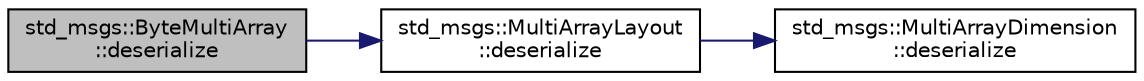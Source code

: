 digraph "std_msgs::ByteMultiArray::deserialize"
{
  edge [fontname="Helvetica",fontsize="10",labelfontname="Helvetica",labelfontsize="10"];
  node [fontname="Helvetica",fontsize="10",shape=record];
  rankdir="LR";
  Node1 [label="std_msgs::ByteMultiArray\l::deserialize",height=0.2,width=0.4,color="black", fillcolor="grey75", style="filled" fontcolor="black"];
  Node1 -> Node2 [color="midnightblue",fontsize="10",style="solid",fontname="Helvetica"];
  Node2 [label="std_msgs::MultiArrayLayout\l::deserialize",height=0.2,width=0.4,color="black", fillcolor="white", style="filled",URL="$classstd__msgs_1_1_multi_array_layout.html#aa612a3e458dc024c8c9c737128f76c2f"];
  Node2 -> Node3 [color="midnightblue",fontsize="10",style="solid",fontname="Helvetica"];
  Node3 [label="std_msgs::MultiArrayDimension\l::deserialize",height=0.2,width=0.4,color="black", fillcolor="white", style="filled",URL="$classstd__msgs_1_1_multi_array_dimension.html#af0c028d235887761c98cf403f0cb0a45"];
}
